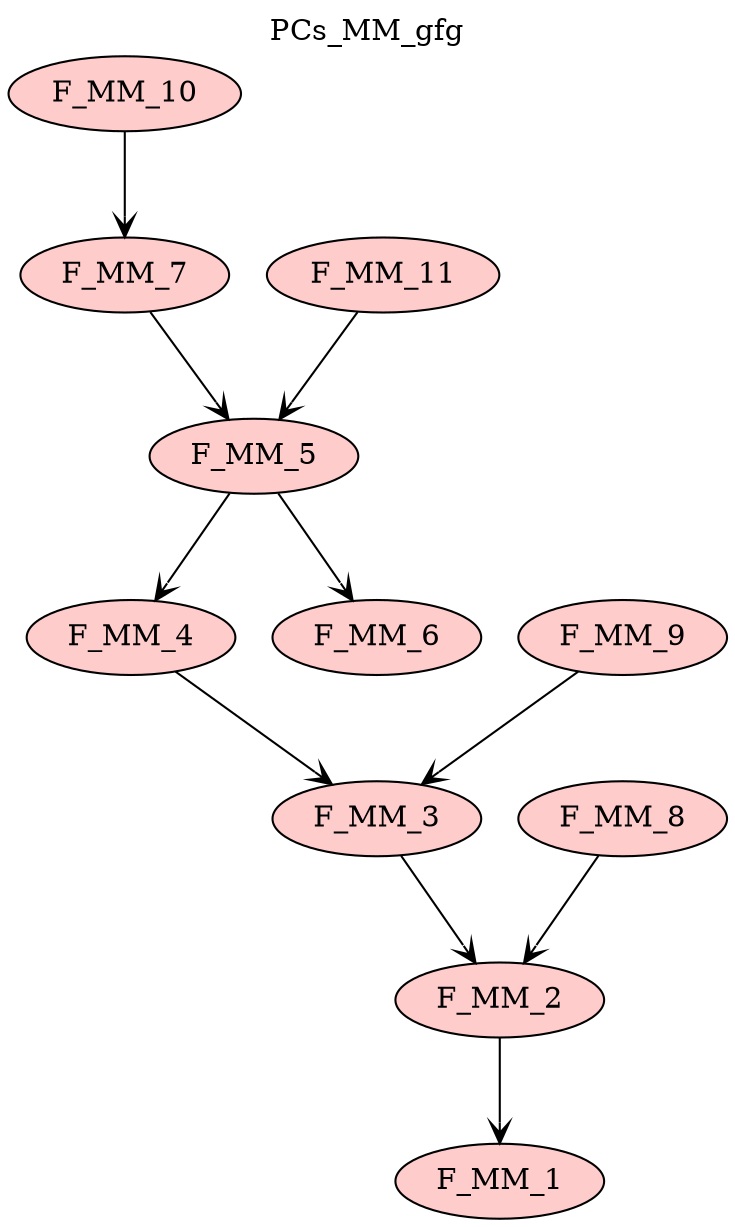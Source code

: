 digraph {graph[label=PCs_MM_gfg,labelloc=tl,labelfontsize=12];
"F_MM_1"[shape=oval,fillcolor="#FFCCCC",style ="filled",label="F_MM_1"];
"F_MM_2"[shape=oval,fillcolor="#FFCCCC",style ="filled",label="F_MM_2"];
"F_MM_3"[shape=oval,fillcolor="#FFCCCC",style ="filled",label="F_MM_3"];
"F_MM_4"[shape=oval,fillcolor="#FFCCCC",style ="filled",label="F_MM_4"];
"F_MM_5"[shape=oval,fillcolor="#FFCCCC",style ="filled",label="F_MM_5"];
"F_MM_6"[shape=oval,fillcolor="#FFCCCC",style ="filled",label="F_MM_6"];
"F_MM_7"[shape=oval,fillcolor="#FFCCCC",style ="filled",label="F_MM_7"];
"F_MM_8"[shape=oval,fillcolor="#FFCCCC",style ="filled",label="F_MM_8"];
"F_MM_9"[shape=oval,fillcolor="#FFCCCC",style ="filled",label="F_MM_9"];
"F_MM_10"[shape=oval,fillcolor="#FFCCCC",style ="filled",label="F_MM_10"];
"F_MM_11"[shape=oval,fillcolor="#FFCCCC",style ="filled",label="F_MM_11"];

"F_MM_2"->"F_MM_1"[label=" ",dir=forward,arrowhead=vee];
"F_MM_3"->"F_MM_2"[label=" ",dir=forward,arrowhead=vee];
"F_MM_4"->"F_MM_3"[label=" ",dir=forward,arrowhead=vee];
"F_MM_5"->"F_MM_4"[label=" ",dir=forward,arrowhead=vee];
"F_MM_5"->"F_MM_6"[label=" ",dir=forward,arrowhead=vee];
"F_MM_7"->"F_MM_5"[label=" ",dir=forward,arrowhead=vee];
"F_MM_8"->"F_MM_2"[label=" ",dir=forward,arrowhead=vee];
"F_MM_9"->"F_MM_3"[label=" ",dir=forward,arrowhead=vee];
"F_MM_10"->"F_MM_7"[label=" ",dir=forward,arrowhead=vee];
"F_MM_11"->"F_MM_5"[label=" ",dir=forward,arrowhead=vee];
}